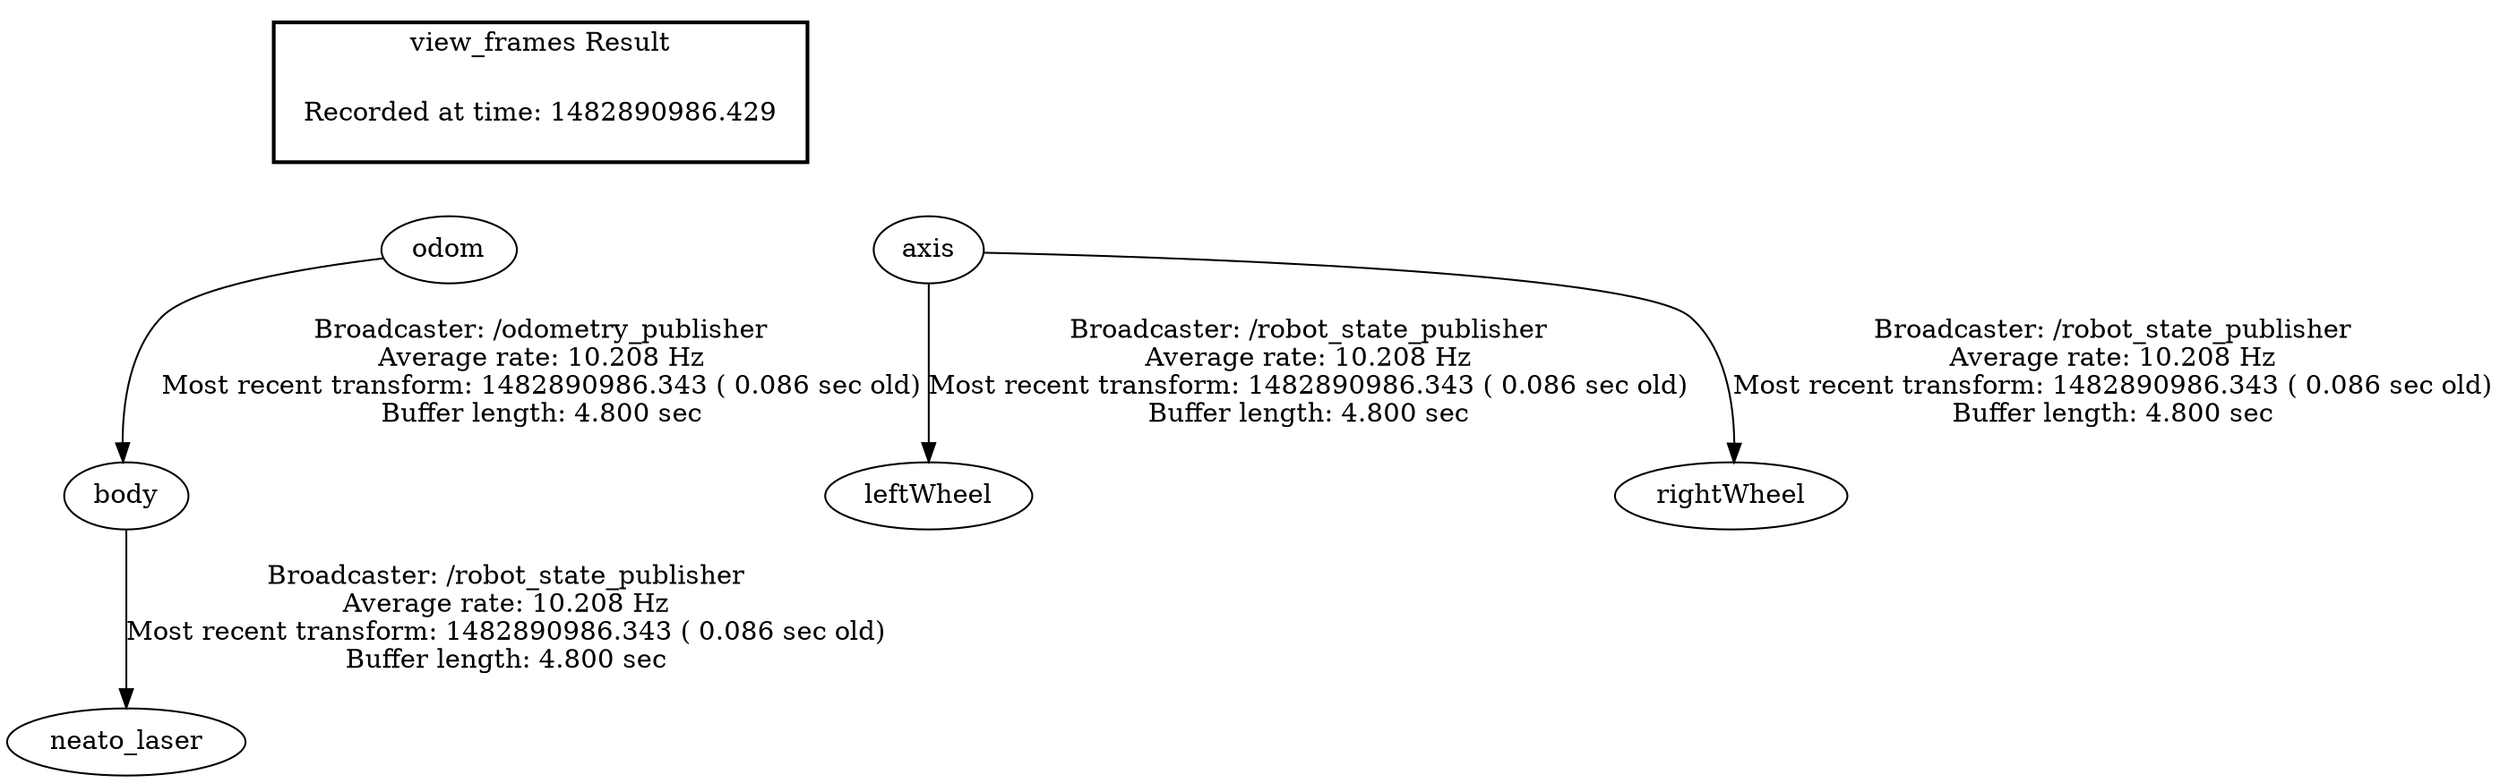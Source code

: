 digraph G {
"odom" -> "body"[label="Broadcaster: /odometry_publisher\nAverage rate: 10.208 Hz\nMost recent transform: 1482890986.343 ( 0.086 sec old)\nBuffer length: 4.800 sec\n"];
"axis" -> "leftWheel"[label="Broadcaster: /robot_state_publisher\nAverage rate: 10.208 Hz\nMost recent transform: 1482890986.343 ( 0.086 sec old)\nBuffer length: 4.800 sec\n"];
"axis" -> "rightWheel"[label="Broadcaster: /robot_state_publisher\nAverage rate: 10.208 Hz\nMost recent transform: 1482890986.343 ( 0.086 sec old)\nBuffer length: 4.800 sec\n"];
"body" -> "neato_laser"[label="Broadcaster: /robot_state_publisher\nAverage rate: 10.208 Hz\nMost recent transform: 1482890986.343 ( 0.086 sec old)\nBuffer length: 4.800 sec\n"];
edge [style=invis];
 subgraph cluster_legend { style=bold; color=black; label ="view_frames Result";
"Recorded at time: 1482890986.429"[ shape=plaintext ] ;
 }->"odom";
edge [style=invis];
 subgraph cluster_legend { style=bold; color=black; label ="view_frames Result";
"Recorded at time: 1482890986.429"[ shape=plaintext ] ;
 }->"axis";
}